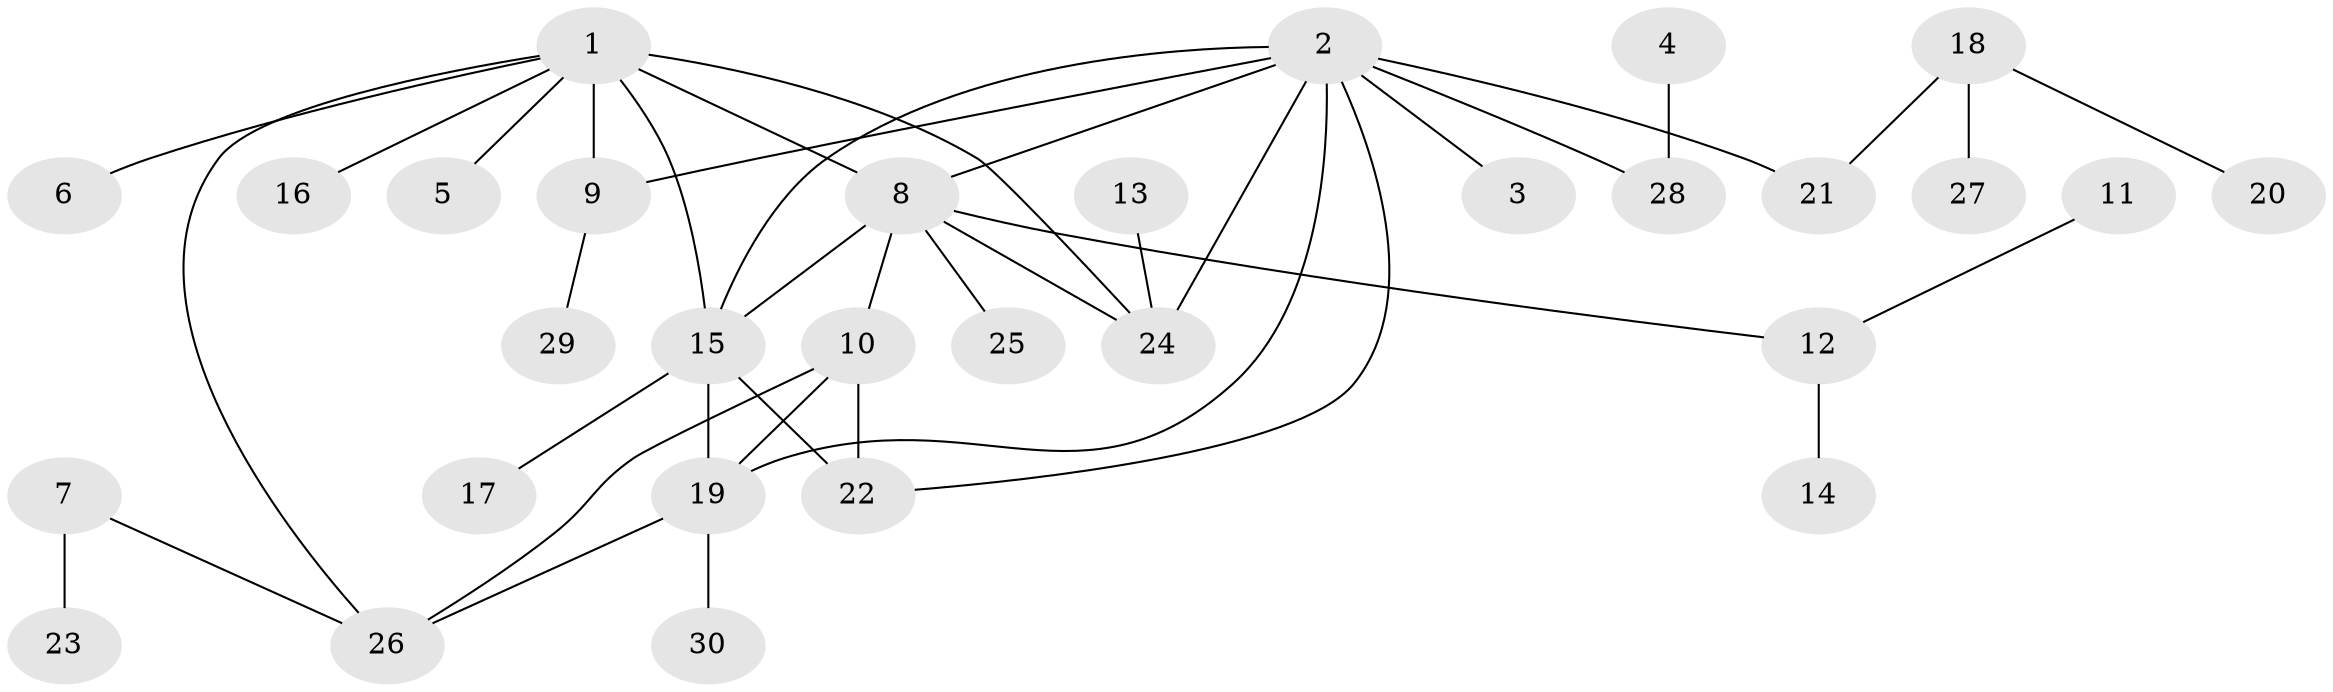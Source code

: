 // original degree distribution, {6: 0.03225806451612903, 5: 0.08064516129032258, 7: 0.04838709677419355, 3: 0.12903225806451613, 4: 0.04838709677419355, 8: 0.016129032258064516, 1: 0.4838709677419355, 2: 0.16129032258064516}
// Generated by graph-tools (version 1.1) at 2025/26/03/09/25 03:26:39]
// undirected, 30 vertices, 40 edges
graph export_dot {
graph [start="1"]
  node [color=gray90,style=filled];
  1;
  2;
  3;
  4;
  5;
  6;
  7;
  8;
  9;
  10;
  11;
  12;
  13;
  14;
  15;
  16;
  17;
  18;
  19;
  20;
  21;
  22;
  23;
  24;
  25;
  26;
  27;
  28;
  29;
  30;
  1 -- 5 [weight=1.0];
  1 -- 6 [weight=1.0];
  1 -- 8 [weight=1.0];
  1 -- 9 [weight=1.0];
  1 -- 15 [weight=1.0];
  1 -- 16 [weight=1.0];
  1 -- 24 [weight=2.0];
  1 -- 26 [weight=1.0];
  2 -- 3 [weight=1.0];
  2 -- 8 [weight=2.0];
  2 -- 9 [weight=1.0];
  2 -- 15 [weight=1.0];
  2 -- 19 [weight=1.0];
  2 -- 21 [weight=2.0];
  2 -- 22 [weight=1.0];
  2 -- 24 [weight=1.0];
  2 -- 28 [weight=1.0];
  4 -- 28 [weight=1.0];
  7 -- 23 [weight=1.0];
  7 -- 26 [weight=1.0];
  8 -- 10 [weight=1.0];
  8 -- 12 [weight=1.0];
  8 -- 15 [weight=1.0];
  8 -- 24 [weight=1.0];
  8 -- 25 [weight=1.0];
  9 -- 29 [weight=1.0];
  10 -- 19 [weight=1.0];
  10 -- 22 [weight=1.0];
  10 -- 26 [weight=1.0];
  11 -- 12 [weight=1.0];
  12 -- 14 [weight=1.0];
  13 -- 24 [weight=1.0];
  15 -- 17 [weight=1.0];
  15 -- 19 [weight=2.0];
  15 -- 22 [weight=1.0];
  18 -- 20 [weight=1.0];
  18 -- 21 [weight=1.0];
  18 -- 27 [weight=1.0];
  19 -- 26 [weight=1.0];
  19 -- 30 [weight=1.0];
}
